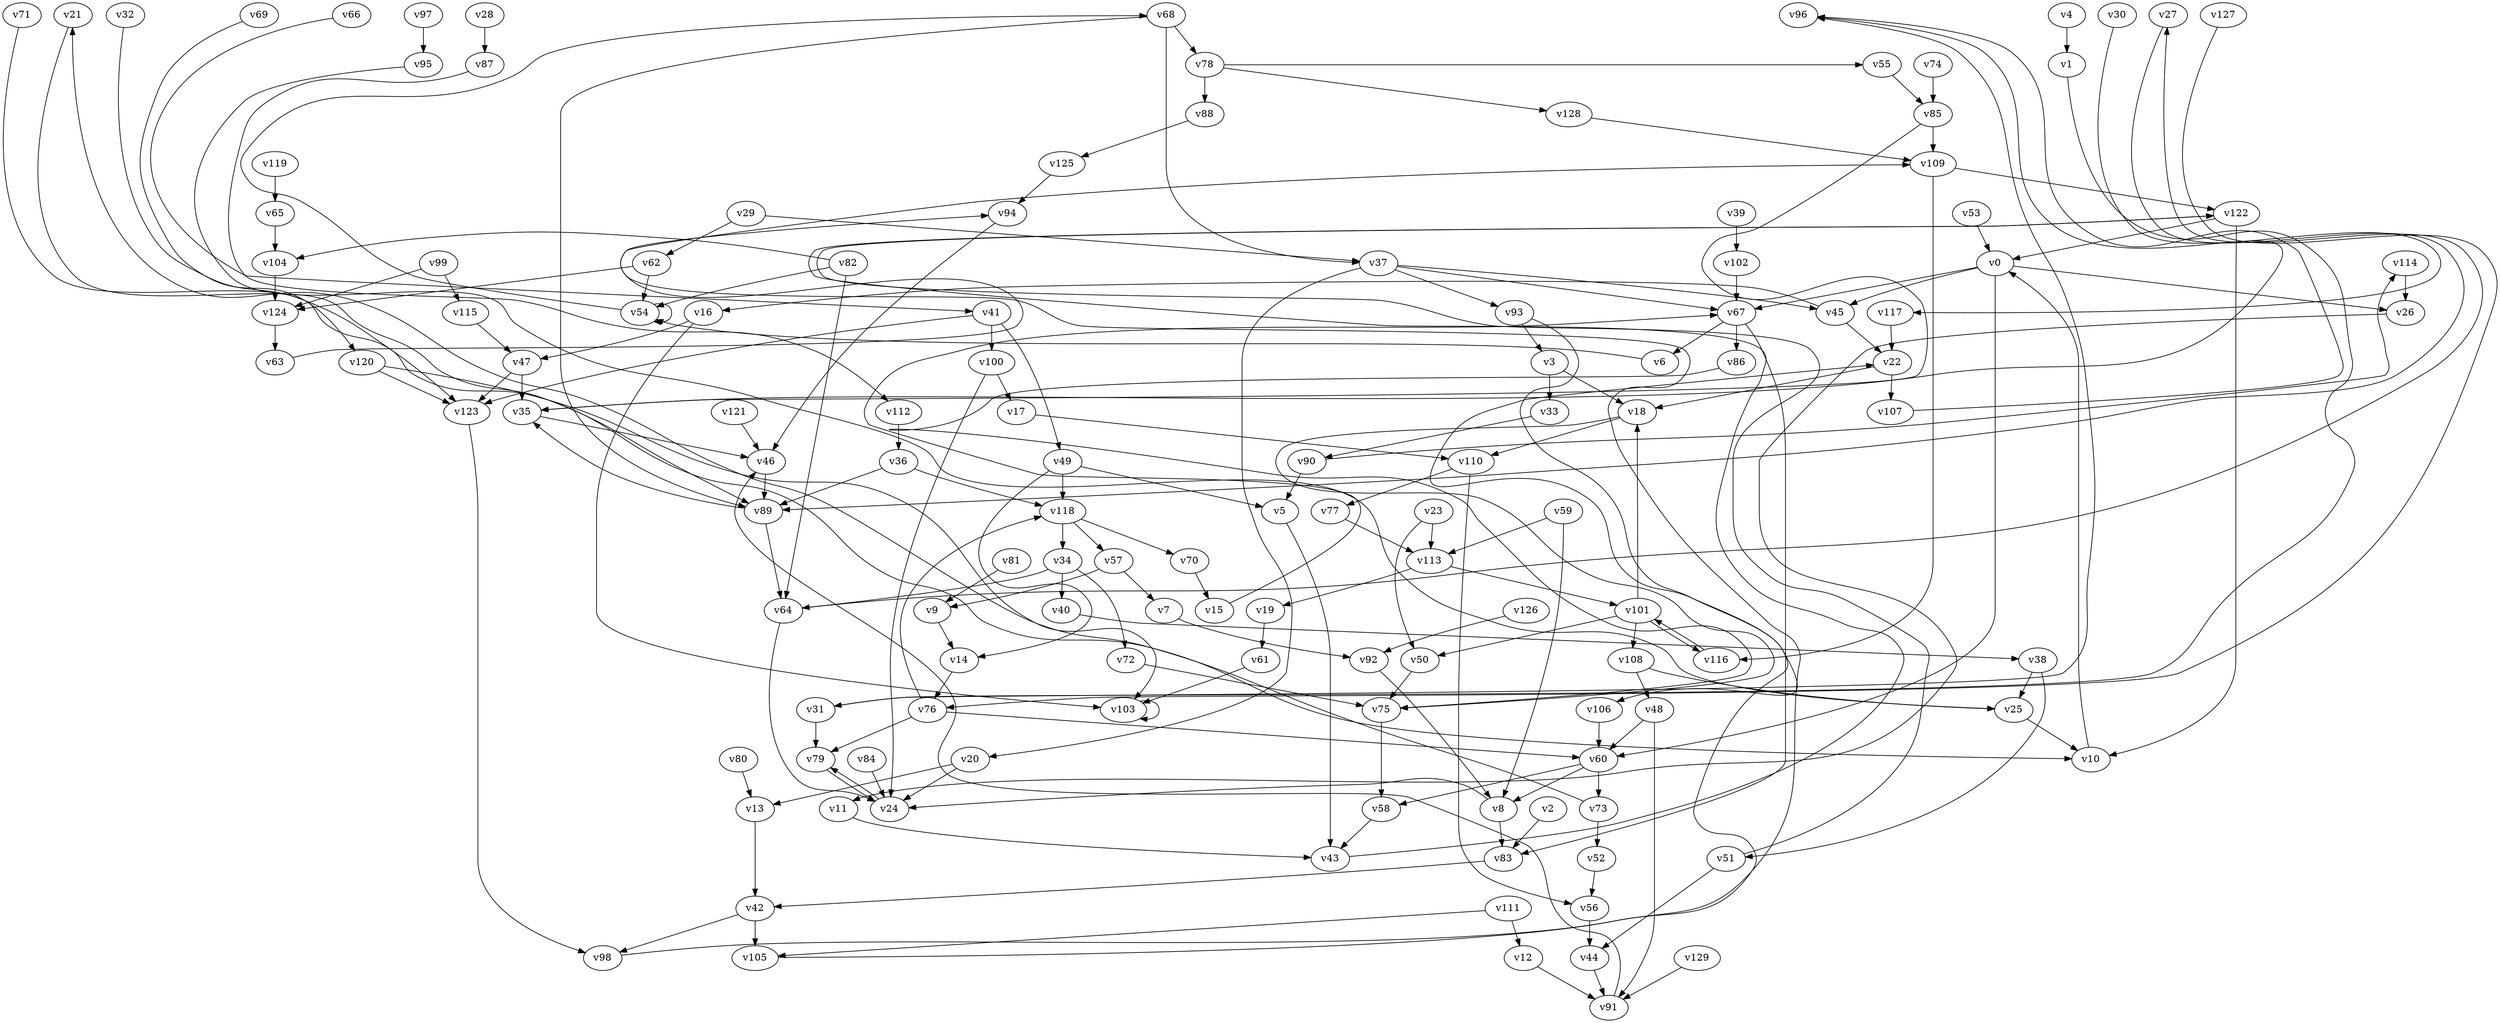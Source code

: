 // Benchmark game 183 - 130 vertices
// time_bound: 40
// targets: v26
digraph G {
    v0 [name="v0", player=0];
    v1 [name="v1", player=1];
    v2 [name="v2", player=0];
    v3 [name="v3", player=0];
    v4 [name="v4", player=1];
    v5 [name="v5", player=0];
    v6 [name="v6", player=0];
    v7 [name="v7", player=1];
    v8 [name="v8", player=1];
    v9 [name="v9", player=1];
    v10 [name="v10", player=1];
    v11 [name="v11", player=0];
    v12 [name="v12", player=0];
    v13 [name="v13", player=0];
    v14 [name="v14", player=1];
    v15 [name="v15", player=1];
    v16 [name="v16", player=0];
    v17 [name="v17", player=1];
    v18 [name="v18", player=1];
    v19 [name="v19", player=1];
    v20 [name="v20", player=0];
    v21 [name="v21", player=1];
    v22 [name="v22", player=0];
    v23 [name="v23", player=1];
    v24 [name="v24", player=0];
    v25 [name="v25", player=0];
    v26 [name="v26", player=1, target=1];
    v27 [name="v27", player=0];
    v28 [name="v28", player=0];
    v29 [name="v29", player=0];
    v30 [name="v30", player=0];
    v31 [name="v31", player=1];
    v32 [name="v32", player=0];
    v33 [name="v33", player=1];
    v34 [name="v34", player=0];
    v35 [name="v35", player=0];
    v36 [name="v36", player=0];
    v37 [name="v37", player=0];
    v38 [name="v38", player=0];
    v39 [name="v39", player=1];
    v40 [name="v40", player=1];
    v41 [name="v41", player=1];
    v42 [name="v42", player=0];
    v43 [name="v43", player=1];
    v44 [name="v44", player=0];
    v45 [name="v45", player=0];
    v46 [name="v46", player=0];
    v47 [name="v47", player=0];
    v48 [name="v48", player=1];
    v49 [name="v49", player=1];
    v50 [name="v50", player=0];
    v51 [name="v51", player=1];
    v52 [name="v52", player=1];
    v53 [name="v53", player=1];
    v54 [name="v54", player=1];
    v55 [name="v55", player=1];
    v56 [name="v56", player=0];
    v57 [name="v57", player=0];
    v58 [name="v58", player=1];
    v59 [name="v59", player=0];
    v60 [name="v60", player=0];
    v61 [name="v61", player=0];
    v62 [name="v62", player=1];
    v63 [name="v63", player=1];
    v64 [name="v64", player=1];
    v65 [name="v65", player=1];
    v66 [name="v66", player=0];
    v67 [name="v67", player=1];
    v68 [name="v68", player=0];
    v69 [name="v69", player=1];
    v70 [name="v70", player=1];
    v71 [name="v71", player=1];
    v72 [name="v72", player=1];
    v73 [name="v73", player=1];
    v74 [name="v74", player=0];
    v75 [name="v75", player=0];
    v76 [name="v76", player=1];
    v77 [name="v77", player=1];
    v78 [name="v78", player=0];
    v79 [name="v79", player=1];
    v80 [name="v80", player=1];
    v81 [name="v81", player=1];
    v82 [name="v82", player=0];
    v83 [name="v83", player=1];
    v84 [name="v84", player=1];
    v85 [name="v85", player=1];
    v86 [name="v86", player=1];
    v87 [name="v87", player=1];
    v88 [name="v88", player=0];
    v89 [name="v89", player=1];
    v90 [name="v90", player=0];
    v91 [name="v91", player=1];
    v92 [name="v92", player=1];
    v93 [name="v93", player=0];
    v94 [name="v94", player=0];
    v95 [name="v95", player=0];
    v96 [name="v96", player=1];
    v97 [name="v97", player=0];
    v98 [name="v98", player=0];
    v99 [name="v99", player=1];
    v100 [name="v100", player=0];
    v101 [name="v101", player=1];
    v102 [name="v102", player=0];
    v103 [name="v103", player=1];
    v104 [name="v104", player=1];
    v105 [name="v105", player=1];
    v106 [name="v106", player=0];
    v107 [name="v107", player=1];
    v108 [name="v108", player=0];
    v109 [name="v109", player=0];
    v110 [name="v110", player=0];
    v111 [name="v111", player=0];
    v112 [name="v112", player=1];
    v113 [name="v113", player=1];
    v114 [name="v114", player=1];
    v115 [name="v115", player=0];
    v116 [name="v116", player=1];
    v117 [name="v117", player=1];
    v118 [name="v118", player=1];
    v119 [name="v119", player=1];
    v120 [name="v120", player=0];
    v121 [name="v121", player=1];
    v122 [name="v122", player=0];
    v123 [name="v123", player=1];
    v124 [name="v124", player=0];
    v125 [name="v125", player=1];
    v126 [name="v126", player=1];
    v127 [name="v127", player=0];
    v128 [name="v128", player=1];
    v129 [name="v129", player=1];

    v0 -> v67;
    v1 -> v31 [constraint="t < 6"];
    v2 -> v83;
    v3 -> v33;
    v4 -> v1;
    v5 -> v43;
    v6 -> v54 [constraint="t mod 2 == 0"];
    v7 -> v92;
    v8 -> v24 [constraint="t mod 3 == 2"];
    v9 -> v14;
    v10 -> v0;
    v11 -> v43;
    v12 -> v91;
    v13 -> v42;
    v14 -> v76;
    v15 -> v67 [constraint="t mod 4 == 3"];
    v16 -> v103;
    v17 -> v110;
    v18 -> v75 [constraint="t mod 4 == 3"];
    v19 -> v61;
    v20 -> v13;
    v21 -> v89 [constraint="t >= 3"];
    v22 -> v18;
    v23 -> v113;
    v24 -> v79 [constraint="t < 10"];
    v25 -> v10;
    v26 -> v11 [constraint="t >= 5"];
    v27 -> v89 [constraint="t >= 5"];
    v28 -> v87;
    v29 -> v37;
    v30 -> v117 [constraint="t >= 4"];
    v31 -> v96 [constraint="t < 11"];
    v32 -> v123 [constraint="t mod 2 == 1"];
    v33 -> v90 [constraint="t >= 5"];
    v34 -> v64;
    v35 -> v46;
    v36 -> v118;
    v37 -> v93;
    v38 -> v51;
    v39 -> v102;
    v40 -> v38 [constraint="t mod 5 == 4"];
    v41 -> v49;
    v42 -> v98;
    v43 -> v122 [constraint="t < 12"];
    v44 -> v91;
    v45 -> v16 [constraint="t < 7"];
    v46 -> v89;
    v47 -> v123;
    v48 -> v91;
    v49 -> v14 [constraint="t < 8"];
    v50 -> v75;
    v51 -> v122 [constraint="t < 5"];
    v52 -> v56;
    v53 -> v0;
    v54 -> v68 [constraint="t >= 3"];
    v55 -> v85;
    v56 -> v44;
    v57 -> v7;
    v58 -> v43;
    v59 -> v8;
    v60 -> v8;
    v61 -> v103;
    v62 -> v54;
    v63 -> v109 [constraint="t mod 2 == 0"];
    v64 -> v27 [constraint="t < 6"];
    v65 -> v104;
    v66 -> v41 [constraint="t < 15"];
    v67 -> v6;
    v68 -> v89;
    v69 -> v120 [constraint="t mod 3 == 1"];
    v70 -> v15;
    v71 -> v10 [constraint="t mod 5 == 2"];
    v72 -> v75;
    v73 -> v21 [constraint="t mod 4 == 3"];
    v74 -> v85;
    v75 -> v58;
    v76 -> v60;
    v77 -> v113;
    v78 -> v55 [constraint="t < 11"];
    v79 -> v24;
    v80 -> v13;
    v81 -> v9;
    v82 -> v104 [constraint="t < 7"];
    v83 -> v42;
    v84 -> v24;
    v85 -> v35 [constraint="t < 14"];
    v86 -> v75 [constraint="t mod 5 == 1"];
    v87 -> v112 [constraint="t < 9"];
    v88 -> v125;
    v89 -> v35;
    v90 -> v114 [constraint="t mod 5 == 2"];
    v91 -> v46 [constraint="t < 8"];
    v92 -> v8;
    v93 -> v106 [constraint="t < 12"];
    v94 -> v46;
    v95 -> v25 [constraint="t mod 4 == 3"];
    v96 -> v35 [constraint="t mod 2 == 1"];
    v97 -> v95;
    v98 -> v94 [constraint="t >= 4"];
    v99 -> v124;
    v100 -> v17;
    v101 -> v18;
    v102 -> v67;
    v103 -> v103;
    v104 -> v124;
    v105 -> v22 [constraint="t < 12"];
    v106 -> v60;
    v107 -> v96 [constraint="t < 9"];
    v108 -> v48;
    v109 -> v116;
    v110 -> v56;
    v111 -> v105 [constraint="t mod 3 == 1"];
    v112 -> v36;
    v113 -> v19;
    v114 -> v26;
    v115 -> v47;
    v116 -> v101;
    v117 -> v22;
    v118 -> v57;
    v119 -> v65;
    v120 -> v103 [constraint="t mod 3 == 2"];
    v121 -> v46;
    v122 -> v10;
    v123 -> v98;
    v124 -> v63;
    v125 -> v94;
    v126 -> v92;
    v127 -> v76 [constraint="t >= 5"];
    v128 -> v109;
    v129 -> v91;
    v100 -> v24;
    v18 -> v110;
    v60 -> v73;
    v68 -> v78;
    v29 -> v62;
    v0 -> v45;
    v73 -> v52;
    v118 -> v34;
    v108 -> v25;
    v47 -> v35;
    v41 -> v123;
    v82 -> v54;
    v42 -> v105;
    v41 -> v100;
    v16 -> v47;
    v8 -> v83;
    v111 -> v12;
    v113 -> v101;
    v76 -> v118;
    v99 -> v115;
    v34 -> v40;
    v78 -> v88;
    v76 -> v79;
    v101 -> v108;
    v49 -> v5;
    v78 -> v128;
    v57 -> v9;
    v23 -> v50;
    v37 -> v20;
    v68 -> v37;
    v48 -> v60;
    v67 -> v86;
    v62 -> v124;
    v93 -> v3;
    v38 -> v25;
    v0 -> v60;
    v37 -> v67;
    v64 -> v24;
    v60 -> v58;
    v37 -> v45;
    v67 -> v83;
    v120 -> v123;
    v54 -> v54;
    v122 -> v0;
    v101 -> v50;
    v36 -> v89;
    v34 -> v72;
    v101 -> v116;
    v45 -> v22;
    v20 -> v24;
    v51 -> v44;
    v0 -> v26;
    v82 -> v64;
    v90 -> v5;
    v3 -> v18;
    v110 -> v77;
    v109 -> v122;
    v59 -> v113;
    v85 -> v109;
    v22 -> v107;
    v31 -> v79;
    v49 -> v118;
    v89 -> v64;
    v118 -> v70;
}
